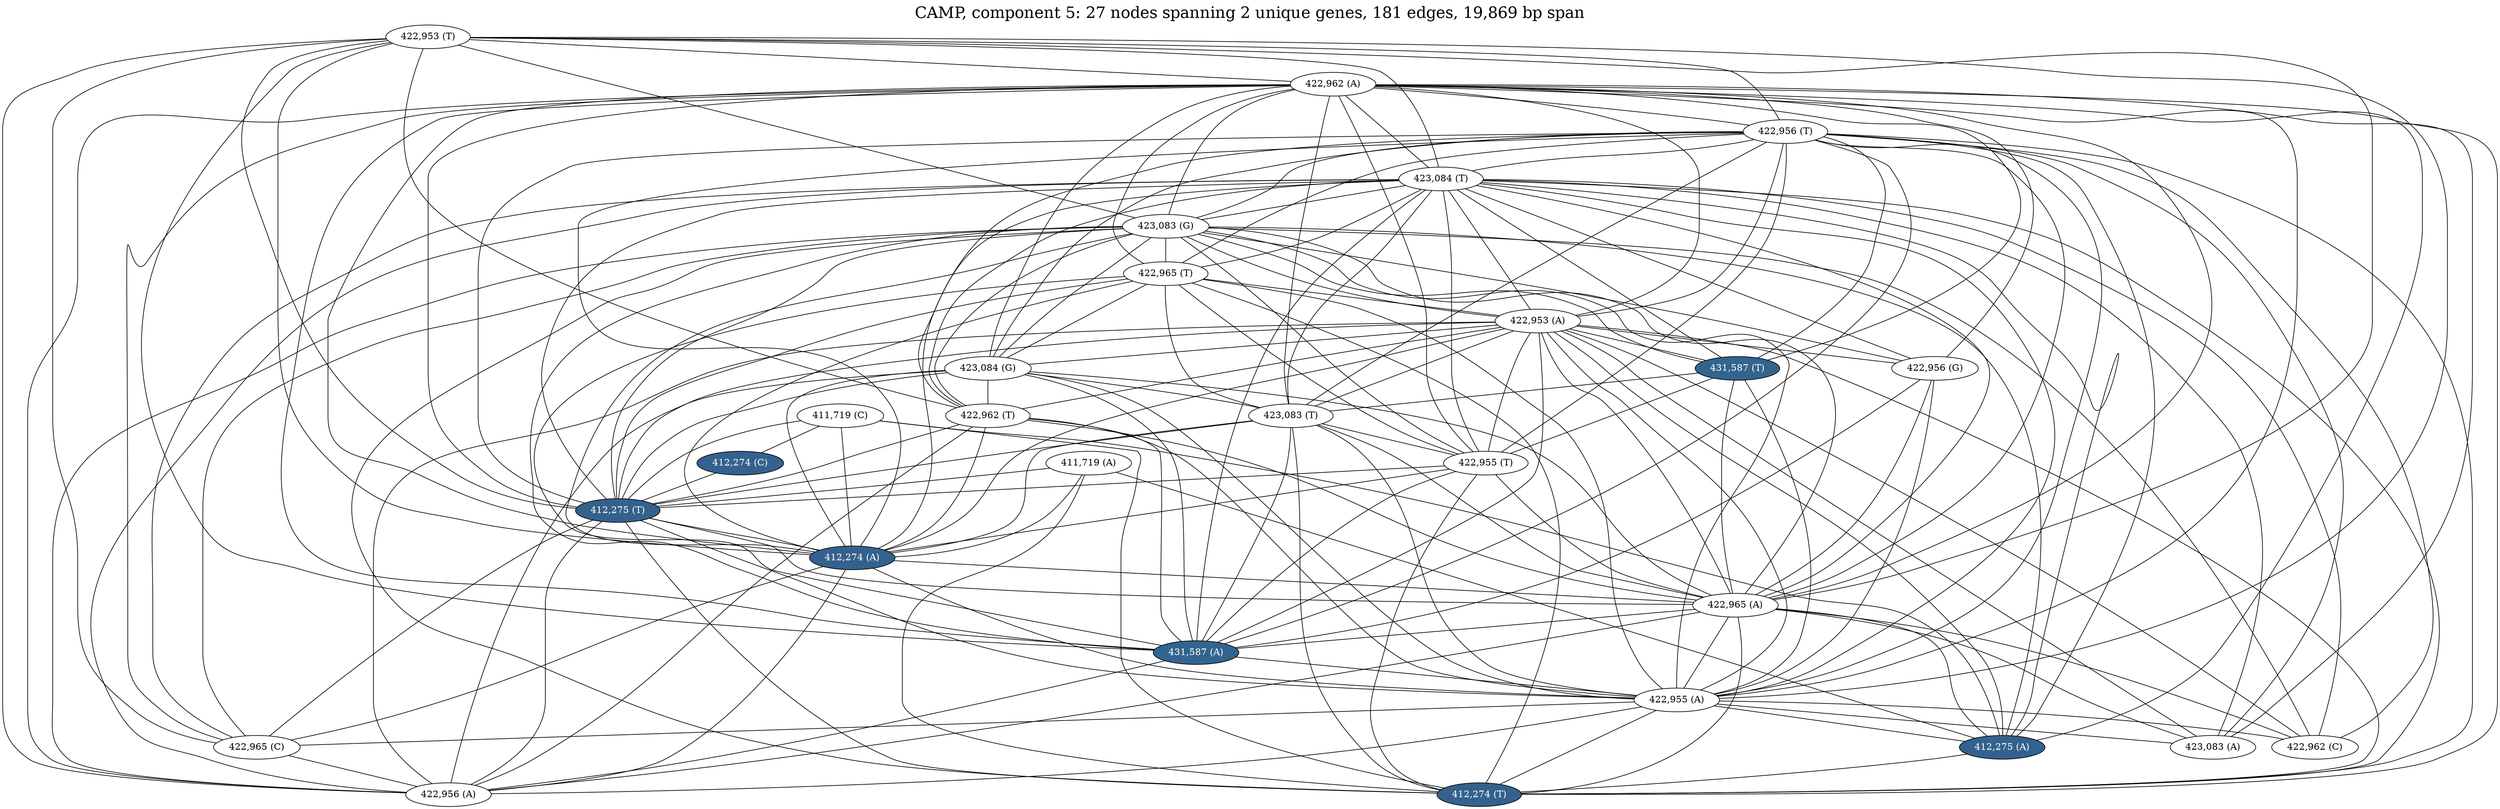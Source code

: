 graph CAMP_cc5 {
	overlap="prism50";
	outputorder="edgesfirst";
	node [style="filled"];
	label="CAMP, component 5: 27 nodes spanning 2 unique genes, 181 edges, 19,869 bp span";
	labelloc="t";
	fontsize=24;
	"411,719 (A)" [fillcolor="#ffffff", fontcolor="#000000"];
	"411,719 (C)" [fillcolor="#ffffff", fontcolor="#000000"];
	"412,274 (C)" [fillcolor="#34618d", fontcolor="#ffffff"];
	"412,274 (A)" [fillcolor="#34618d", fontcolor="#ffffff"];
	"412,274 (T)" [fillcolor="#34618d", fontcolor="#ffffff"];
	"412,275 (T)" [fillcolor="#34618d", fontcolor="#ffffff"];
	"412,275 (A)" [fillcolor="#34618d", fontcolor="#ffffff"];
	"422,953 (T)" [fillcolor="#ffffff", fontcolor="#000000"];
	"422,953 (A)" [fillcolor="#ffffff", fontcolor="#000000"];
	"422,955 (T)" [fillcolor="#ffffff", fontcolor="#000000"];
	"422,955 (A)" [fillcolor="#ffffff", fontcolor="#000000"];
	"422,956 (T)" [fillcolor="#ffffff", fontcolor="#000000"];
	"422,956 (G)" [fillcolor="#ffffff", fontcolor="#000000"];
	"422,956 (A)" [fillcolor="#ffffff", fontcolor="#000000"];
	"422,962 (A)" [fillcolor="#ffffff", fontcolor="#000000"];
	"422,962 (T)" [fillcolor="#ffffff", fontcolor="#000000"];
	"422,962 (C)" [fillcolor="#ffffff", fontcolor="#000000"];
	"422,965 (T)" [fillcolor="#ffffff", fontcolor="#000000"];
	"422,965 (A)" [fillcolor="#ffffff", fontcolor="#000000"];
	"422,965 (C)" [fillcolor="#ffffff", fontcolor="#000000"];
	"423,083 (G)" [fillcolor="#ffffff", fontcolor="#000000"];
	"423,083 (T)" [fillcolor="#ffffff", fontcolor="#000000"];
	"423,083 (A)" [fillcolor="#ffffff", fontcolor="#000000"];
	"423,084 (T)" [fillcolor="#ffffff", fontcolor="#000000"];
	"423,084 (G)" [fillcolor="#ffffff", fontcolor="#000000"];
	"431,587 (T)" [fillcolor="#32648e", fontcolor="#ffffff"];
	"431,587 (A)" [fillcolor="#32648e", fontcolor="#ffffff"];
	"422,953 (T)" -- "412,274 (A)";
	"422,953 (T)" -- "412,275 (T)";
	"422,953 (T)" -- "422,955 (A)";
	"422,953 (T)" -- "422,956 (T)";
	"422,953 (T)" -- "422,956 (A)";
	"422,953 (T)" -- "422,962 (A)";
	"422,953 (T)" -- "422,962 (T)";
	"422,953 (T)" -- "422,965 (A)";
	"422,953 (T)" -- "422,965 (C)";
	"422,953 (T)" -- "423,083 (G)";
	"422,953 (T)" -- "423,084 (T)";
	"422,953 (T)" -- "431,587 (A)";
	"422,962 (A)" -- "412,274 (A)";
	"422,962 (A)" -- "412,274 (T)";
	"422,962 (A)" -- "412,275 (T)";
	"422,962 (A)" -- "412,275 (A)";
	"422,962 (A)" -- "422,953 (A)";
	"422,962 (A)" -- "422,955 (A)";
	"422,962 (A)" -- "422,955 (T)";
	"422,962 (A)" -- "422,956 (T)";
	"422,962 (A)" -- "422,956 (A)";
	"422,962 (A)" -- "422,956 (G)";
	"422,962 (A)" -- "422,965 (A)";
	"422,962 (A)" -- "422,965 (T)";
	"422,962 (A)" -- "422,965 (C)";
	"422,962 (A)" -- "423,083 (G)";
	"422,962 (A)" -- "423,083 (T)";
	"422,962 (A)" -- "423,083 (A)";
	"422,962 (A)" -- "423,084 (T)";
	"422,962 (A)" -- "423,084 (G)";
	"422,962 (A)" -- "431,587 (A)";
	"422,962 (A)" -- "431,587 (T)";
	"422,956 (T)" -- "412,274 (A)";
	"422,956 (T)" -- "412,274 (T)";
	"422,956 (T)" -- "412,275 (T)";
	"422,956 (T)" -- "412,275 (A)";
	"422,956 (T)" -- "422,953 (A)";
	"422,956 (T)" -- "422,955 (A)";
	"422,956 (T)" -- "422,955 (T)";
	"422,956 (T)" -- "422,962 (T)";
	"422,956 (T)" -- "422,962 (C)";
	"422,956 (T)" -- "422,965 (A)";
	"422,956 (T)" -- "422,965 (T)";
	"422,956 (T)" -- "423,083 (G)";
	"422,956 (T)" -- "423,083 (T)";
	"422,956 (T)" -- "423,083 (A)";
	"422,956 (T)" -- "423,084 (T)";
	"422,956 (T)" -- "423,084 (G)";
	"422,956 (T)" -- "431,587 (A)";
	"422,956 (T)" -- "431,587 (T)";
	"411,719 (A)" -- "412,274 (A)";
	"411,719 (A)" -- "412,274 (T)";
	"411,719 (A)" -- "412,275 (T)";
	"411,719 (A)" -- "412,275 (A)";
	"423,084 (T)" -- "412,274 (A)";
	"423,084 (T)" -- "412,274 (T)";
	"423,084 (T)" -- "412,275 (T)";
	"423,084 (T)" -- "412,275 (A)";
	"423,084 (T)" -- "422,953 (A)";
	"423,084 (T)" -- "422,955 (A)";
	"423,084 (T)" -- "422,955 (T)";
	"423,084 (T)" -- "422,956 (A)";
	"423,084 (T)" -- "422,956 (G)";
	"423,084 (T)" -- "422,962 (T)";
	"423,084 (T)" -- "422,962 (C)";
	"423,084 (T)" -- "422,965 (A)";
	"423,084 (T)" -- "422,965 (T)";
	"423,084 (T)" -- "422,965 (C)";
	"423,084 (T)" -- "423,083 (G)";
	"423,084 (T)" -- "423,083 (T)";
	"423,084 (T)" -- "423,083 (A)";
	"423,084 (T)" -- "431,587 (A)";
	"423,084 (T)" -- "431,587 (T)";
	"423,083 (G)" -- "412,274 (A)";
	"423,083 (G)" -- "412,274 (T)";
	"423,083 (G)" -- "412,275 (T)";
	"423,083 (G)" -- "412,275 (A)";
	"423,083 (G)" -- "422,953 (A)";
	"423,083 (G)" -- "422,955 (A)";
	"423,083 (G)" -- "422,955 (T)";
	"423,083 (G)" -- "422,956 (A)";
	"423,083 (G)" -- "422,956 (G)";
	"423,083 (G)" -- "422,962 (T)";
	"423,083 (G)" -- "422,962 (C)";
	"423,083 (G)" -- "422,965 (A)";
	"423,083 (G)" -- "422,965 (T)";
	"423,083 (G)" -- "422,965 (C)";
	"423,083 (G)" -- "423,084 (G)";
	"423,083 (G)" -- "431,587 (A)";
	"423,083 (G)" -- "431,587 (T)";
	"422,965 (T)" -- "412,274 (A)";
	"422,965 (T)" -- "412,274 (T)";
	"422,965 (T)" -- "412,275 (T)";
	"422,965 (T)" -- "422,953 (A)";
	"422,965 (T)" -- "422,955 (A)";
	"422,965 (T)" -- "422,955 (T)";
	"422,965 (T)" -- "423,083 (T)";
	"422,965 (T)" -- "423,084 (G)";
	"422,965 (T)" -- "431,587 (A)";
	"411,719 (C)" -- "412,274 (A)";
	"411,719 (C)" -- "412,274 (T)";
	"411,719 (C)" -- "412,274 (C)";
	"411,719 (C)" -- "412,275 (T)";
	"411,719 (C)" -- "412,275 (A)";
	"422,953 (A)" -- "412,274 (A)";
	"422,953 (A)" -- "412,274 (T)";
	"422,953 (A)" -- "412,275 (T)";
	"422,953 (A)" -- "412,275 (A)";
	"422,953 (A)" -- "422,955 (A)";
	"422,953 (A)" -- "422,955 (T)";
	"422,953 (A)" -- "422,956 (A)";
	"422,953 (A)" -- "422,956 (G)";
	"422,953 (A)" -- "422,962 (T)";
	"422,953 (A)" -- "422,962 (C)";
	"422,953 (A)" -- "422,965 (A)";
	"422,953 (A)" -- "423,083 (T)";
	"422,953 (A)" -- "423,083 (A)";
	"422,953 (A)" -- "423,084 (G)";
	"422,953 (A)" -- "431,587 (A)";
	"422,953 (A)" -- "431,587 (T)";
	"423,084 (G)" -- "412,274 (A)";
	"423,084 (G)" -- "412,275 (T)";
	"423,084 (G)" -- "422,955 (A)";
	"423,084 (G)" -- "422,956 (A)";
	"423,084 (G)" -- "422,962 (T)";
	"423,084 (G)" -- "422,965 (A)";
	"423,084 (G)" -- "423,083 (T)";
	"423,084 (G)" -- "431,587 (A)";
	"412,274 (C)" -- "412,275 (T)";
	"422,956 (G)" -- "422,955 (A)";
	"422,956 (G)" -- "422,965 (A)";
	"422,956 (G)" -- "431,587 (A)";
	"422,962 (T)" -- "412,274 (A)";
	"422,962 (T)" -- "412,275 (T)";
	"422,962 (T)" -- "422,955 (A)";
	"422,962 (T)" -- "422,956 (A)";
	"422,962 (T)" -- "422,965 (A)";
	"422,962 (T)" -- "431,587 (A)";
	"431,587 (T)" -- "422,955 (A)";
	"431,587 (T)" -- "422,955 (T)";
	"431,587 (T)" -- "422,965 (A)";
	"431,587 (T)" -- "423,083 (T)";
	"423,083 (T)" -- "412,274 (A)";
	"423,083 (T)" -- "412,274 (T)";
	"423,083 (T)" -- "412,275 (T)";
	"423,083 (T)" -- "422,955 (A)";
	"423,083 (T)" -- "422,955 (T)";
	"423,083 (T)" -- "422,965 (A)";
	"423,083 (T)" -- "431,587 (A)";
	"422,955 (T)" -- "412,274 (A)";
	"422,955 (T)" -- "412,274 (T)";
	"422,955 (T)" -- "412,275 (T)";
	"422,955 (T)" -- "422,965 (A)";
	"422,955 (T)" -- "431,587 (A)";
	"412,275 (T)" -- "412,274 (A)";
	"412,275 (T)" -- "412,274 (T)";
	"412,275 (T)" -- "422,955 (A)";
	"412,275 (T)" -- "422,956 (A)";
	"412,275 (T)" -- "422,965 (A)";
	"412,275 (T)" -- "422,965 (C)";
	"412,274 (A)" -- "422,955 (A)";
	"412,274 (A)" -- "422,956 (A)";
	"412,274 (A)" -- "422,965 (A)";
	"412,274 (A)" -- "422,965 (C)";
	"422,965 (A)" -- "412,274 (T)";
	"422,965 (A)" -- "412,275 (A)";
	"422,965 (A)" -- "422,955 (A)";
	"422,965 (A)" -- "422,956 (A)";
	"422,965 (A)" -- "422,962 (C)";
	"422,965 (A)" -- "423,083 (A)";
	"422,965 (A)" -- "431,587 (A)";
	"431,587 (A)" -- "422,955 (A)";
	"431,587 (A)" -- "422,956 (A)";
	"422,955 (A)" -- "412,274 (T)";
	"422,955 (A)" -- "412,275 (A)";
	"422,955 (A)" -- "422,956 (A)";
	"422,955 (A)" -- "422,962 (C)";
	"422,955 (A)" -- "422,965 (C)";
	"422,955 (A)" -- "423,083 (A)";
	"412,275 (A)" -- "412,274 (T)";
	"422,965 (C)" -- "422,956 (A)";
}